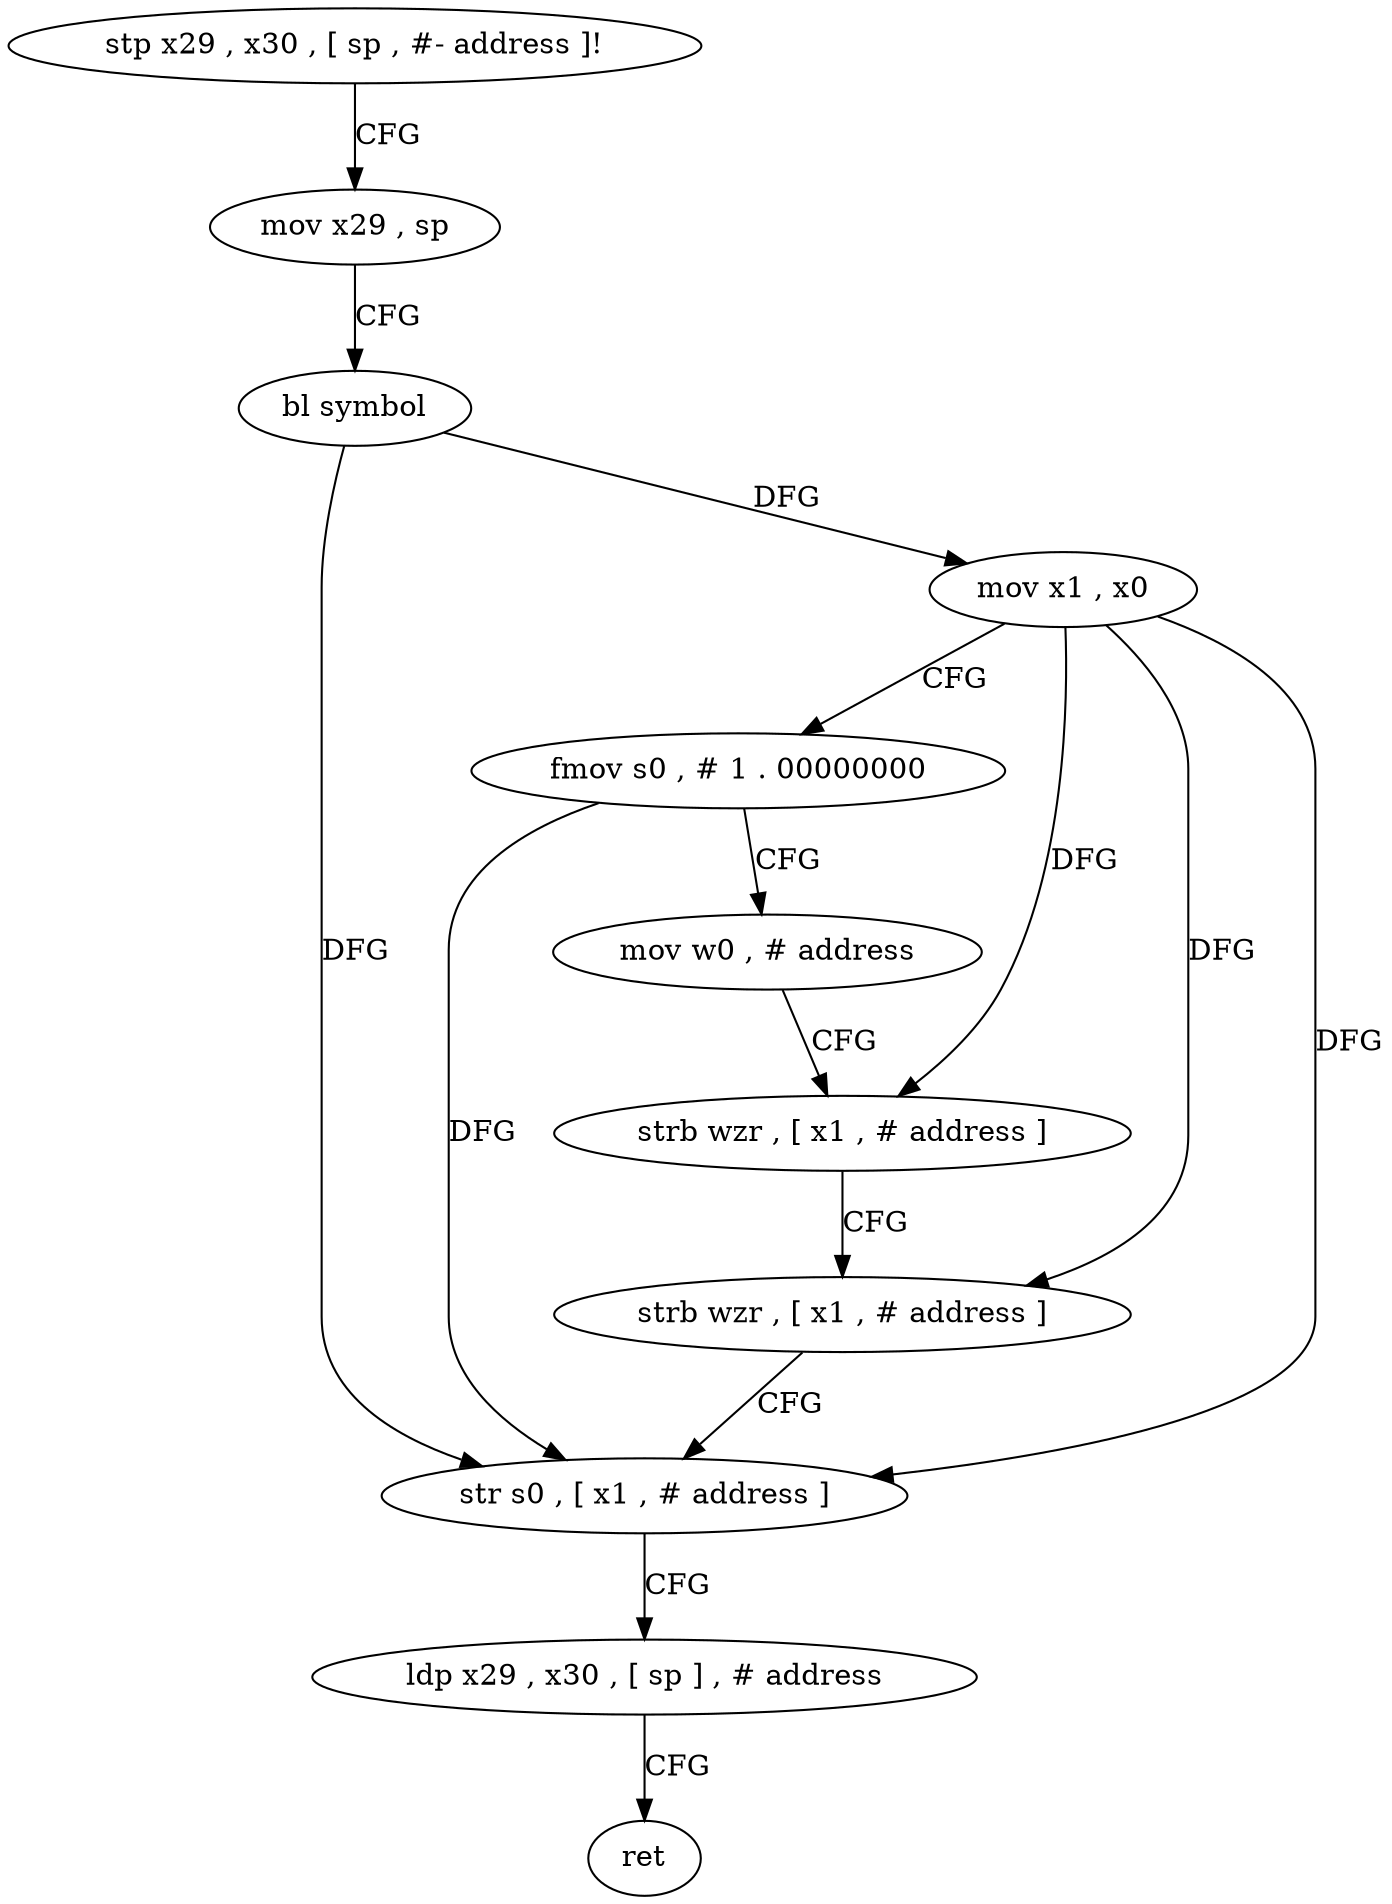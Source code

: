 digraph "func" {
"4244528" [label = "stp x29 , x30 , [ sp , #- address ]!" ]
"4244532" [label = "mov x29 , sp" ]
"4244536" [label = "bl symbol" ]
"4244540" [label = "mov x1 , x0" ]
"4244544" [label = "fmov s0 , # 1 . 00000000" ]
"4244548" [label = "mov w0 , # address" ]
"4244552" [label = "strb wzr , [ x1 , # address ]" ]
"4244556" [label = "strb wzr , [ x1 , # address ]" ]
"4244560" [label = "str s0 , [ x1 , # address ]" ]
"4244564" [label = "ldp x29 , x30 , [ sp ] , # address" ]
"4244568" [label = "ret" ]
"4244528" -> "4244532" [ label = "CFG" ]
"4244532" -> "4244536" [ label = "CFG" ]
"4244536" -> "4244540" [ label = "DFG" ]
"4244536" -> "4244560" [ label = "DFG" ]
"4244540" -> "4244544" [ label = "CFG" ]
"4244540" -> "4244552" [ label = "DFG" ]
"4244540" -> "4244556" [ label = "DFG" ]
"4244540" -> "4244560" [ label = "DFG" ]
"4244544" -> "4244548" [ label = "CFG" ]
"4244544" -> "4244560" [ label = "DFG" ]
"4244548" -> "4244552" [ label = "CFG" ]
"4244552" -> "4244556" [ label = "CFG" ]
"4244556" -> "4244560" [ label = "CFG" ]
"4244560" -> "4244564" [ label = "CFG" ]
"4244564" -> "4244568" [ label = "CFG" ]
}

